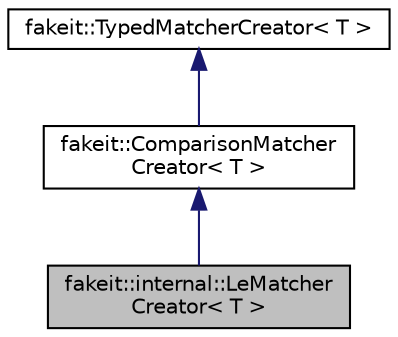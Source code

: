 digraph "fakeit::internal::LeMatcherCreator&lt; T &gt;"
{
  edge [fontname="Helvetica",fontsize="10",labelfontname="Helvetica",labelfontsize="10"];
  node [fontname="Helvetica",fontsize="10",shape=record];
  Node1 [label="fakeit::internal::LeMatcher\lCreator\< T \>",height=0.2,width=0.4,color="black", fillcolor="grey75", style="filled" fontcolor="black"];
  Node2 -> Node1 [dir="back",color="midnightblue",fontsize="10",style="solid",fontname="Helvetica"];
  Node2 [label="fakeit::ComparisonMatcher\lCreator\< T \>",height=0.2,width=0.4,color="black", fillcolor="white", style="filled",URL="$de/d8e/structfakeit_1_1ComparisonMatcherCreator.html"];
  Node3 -> Node2 [dir="back",color="midnightblue",fontsize="10",style="solid",fontname="Helvetica"];
  Node3 [label="fakeit::TypedMatcherCreator\< T \>",height=0.2,width=0.4,color="black", fillcolor="white", style="filled",URL="$d8/d58/structfakeit_1_1TypedMatcherCreator.html"];
}
